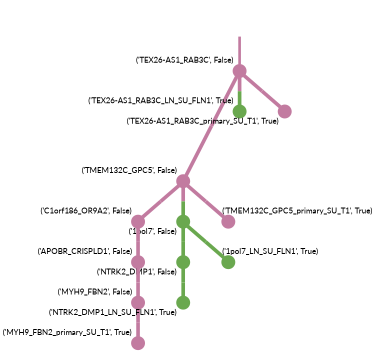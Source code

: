 strict digraph  {
graph[splines=false]; nodesep=0.7; rankdir=TB; ranksep=0.6; forcelabels=true; dpi=600; size=2.5;
0 [color="#c27ba0ff", fillcolor="#c27ba0ff", fixedsize=true, fontname=Lato, fontsize="12pt", height="0.25", label="", penwidth=3, shape=circle, style=filled, xlabel="('TEX26-AS1_RAB3C', False)"];
1 [color="#c27ba0ff", fillcolor="#c27ba0ff", fixedsize=true, fontname=Lato, fontsize="12pt", height="0.25", label="", penwidth=3, shape=circle, style=filled, xlabel="('TMEM132C_GPC5', False)"];
7 [color="#6aa84fff", fillcolor="#6aa84fff", fixedsize=true, fontname=Lato, fontsize="12pt", height="0.25", label="", penwidth=3, shape=circle, style=filled, xlabel="('TEX26-AS1_RAB3C_LN_SU_FLN1', True)"];
10 [color="#c27ba0ff", fillcolor="#c27ba0ff", fixedsize=true, fontname=Lato, fontsize="12pt", height="0.25", label="", penwidth=3, shape=circle, style=filled, xlabel="('TEX26-AS1_RAB3C_primary_SU_T1', True)"];
2 [color="#c27ba0ff", fillcolor="#c27ba0ff", fixedsize=true, fontname=Lato, fontsize="12pt", height="0.25", label="", penwidth=3, shape=circle, style=filled, xlabel="('C1orf186_OR9A2', False)"];
6 [color="#6aa84fff", fillcolor="#6aa84fff", fixedsize=true, fontname=Lato, fontsize="12pt", height="0.25", label="", penwidth=3, shape=circle, style=filled, xlabel="('1pol7', False)"];
11 [color="#c27ba0ff", fillcolor="#c27ba0ff", fixedsize=true, fontname=Lato, fontsize="12pt", height="0.25", label="", penwidth=3, shape=circle, style=filled, xlabel="('TMEM132C_GPC5_primary_SU_T1', True)"];
3 [color="#c27ba0ff", fillcolor="#c27ba0ff", fixedsize=true, fontname=Lato, fontsize="12pt", height="0.25", label="", penwidth=3, shape=circle, style=filled, xlabel="('APOBR_CRISPLD1', False)"];
4 [color="#c27ba0ff", fillcolor="#c27ba0ff", fixedsize=true, fontname=Lato, fontsize="12pt", height="0.25", label="", penwidth=3, shape=circle, style=filled, xlabel="('MYH9_FBN2', False)"];
12 [color="#c27ba0ff", fillcolor="#c27ba0ff", fixedsize=true, fontname=Lato, fontsize="12pt", height="0.25", label="", penwidth=3, shape=circle, style=filled, xlabel="('MYH9_FBN2_primary_SU_T1', True)"];
5 [color="#6aa84fff", fillcolor="#6aa84fff", fixedsize=true, fontname=Lato, fontsize="12pt", height="0.25", label="", penwidth=3, shape=circle, style=filled, xlabel="('NTRK2_DMP1', False)"];
9 [color="#6aa84fff", fillcolor="#6aa84fff", fixedsize=true, fontname=Lato, fontsize="12pt", height="0.25", label="", penwidth=3, shape=circle, style=filled, xlabel="('NTRK2_DMP1_LN_SU_FLN1', True)"];
8 [color="#6aa84fff", fillcolor="#6aa84fff", fixedsize=true, fontname=Lato, fontsize="12pt", height="0.25", label="", penwidth=3, shape=circle, style=filled, xlabel="('1pol7_LN_SU_FLN1', True)"];
normal [label="", penwidth=3, style=invis, xlabel="('TEX26-AS1_RAB3C', False)"];
0 -> 1  [arrowsize=0, color="#c27ba0ff;0.5:#c27ba0ff", minlen="3.0", penwidth="5.5", style=solid];
0 -> 7  [arrowsize=0, color="#c27ba0ff;0.5:#6aa84fff", minlen="1.0315788984298706", penwidth="5.5", style=solid];
0 -> 10  [arrowsize=0, color="#c27ba0ff;0.5:#c27ba0ff", minlen="1.0315788984298706", penwidth="5.5", style=solid];
1 -> 2  [arrowsize=0, color="#c27ba0ff;0.5:#c27ba0ff", minlen="1.4631578922271729", penwidth="5.5", style=solid];
1 -> 6  [arrowsize=0, color="#c27ba0ff;0.5:#6aa84fff", minlen="1.0315788984298706", penwidth="5.5", style=solid];
1 -> 11  [arrowsize=0, color="#c27ba0ff;0.5:#c27ba0ff", minlen="1.0315788984298706", penwidth="5.5", style=solid];
2 -> 3  [arrowsize=0, color="#c27ba0ff;0.5:#c27ba0ff", minlen="1.399999976158142", penwidth="5.5", style=solid];
6 -> 5  [arrowsize=0, color="#6aa84fff;0.5:#6aa84fff", minlen="1.0631579160690308", penwidth="5.5", style=solid];
6 -> 8  [arrowsize=0, color="#6aa84fff;0.5:#6aa84fff", minlen="1.0315788984298706", penwidth="5.5", style=solid];
3 -> 4  [arrowsize=0, color="#c27ba0ff;0.5:#c27ba0ff", minlen="1.357894778251648", penwidth="5.5", style=solid];
4 -> 12  [arrowsize=0, color="#c27ba0ff;0.5:#c27ba0ff", minlen="1.0315788984298706", penwidth="5.5", style=solid];
5 -> 9  [arrowsize=0, color="#6aa84fff;0.5:#6aa84fff", minlen="1.0315788984298706", penwidth="5.5", style=solid];
normal -> 0  [arrowsize=0, color="#c27ba0ff", label="", penwidth=4, style=solid];
}
